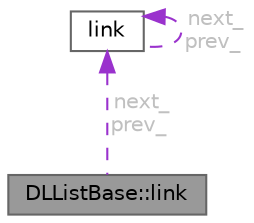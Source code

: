 digraph "DLListBase::link"
{
 // LATEX_PDF_SIZE
  bgcolor="transparent";
  edge [fontname=Helvetica,fontsize=10,labelfontname=Helvetica,labelfontsize=10];
  node [fontname=Helvetica,fontsize=10,shape=box,height=0.2,width=0.4];
  Node1 [id="Node000001",label="DLListBase::link",height=0.2,width=0.4,color="gray40", fillcolor="grey60", style="filled", fontcolor="black",tooltip=" "];
  Node2 -> Node1 [id="edge1_Node000001_Node000002",dir="back",color="darkorchid3",style="dashed",tooltip=" ",label=" next_\nprev_",fontcolor="grey" ];
  Node2 [id="Node000002",label="link",height=0.2,width=0.4,color="gray40", fillcolor="white", style="filled",URL="$structFoam_1_1DLListBase_1_1link.html",tooltip=" "];
  Node2 -> Node2 [id="edge2_Node000002_Node000002",dir="back",color="darkorchid3",style="dashed",tooltip=" ",label=" next_\nprev_",fontcolor="grey" ];
}
